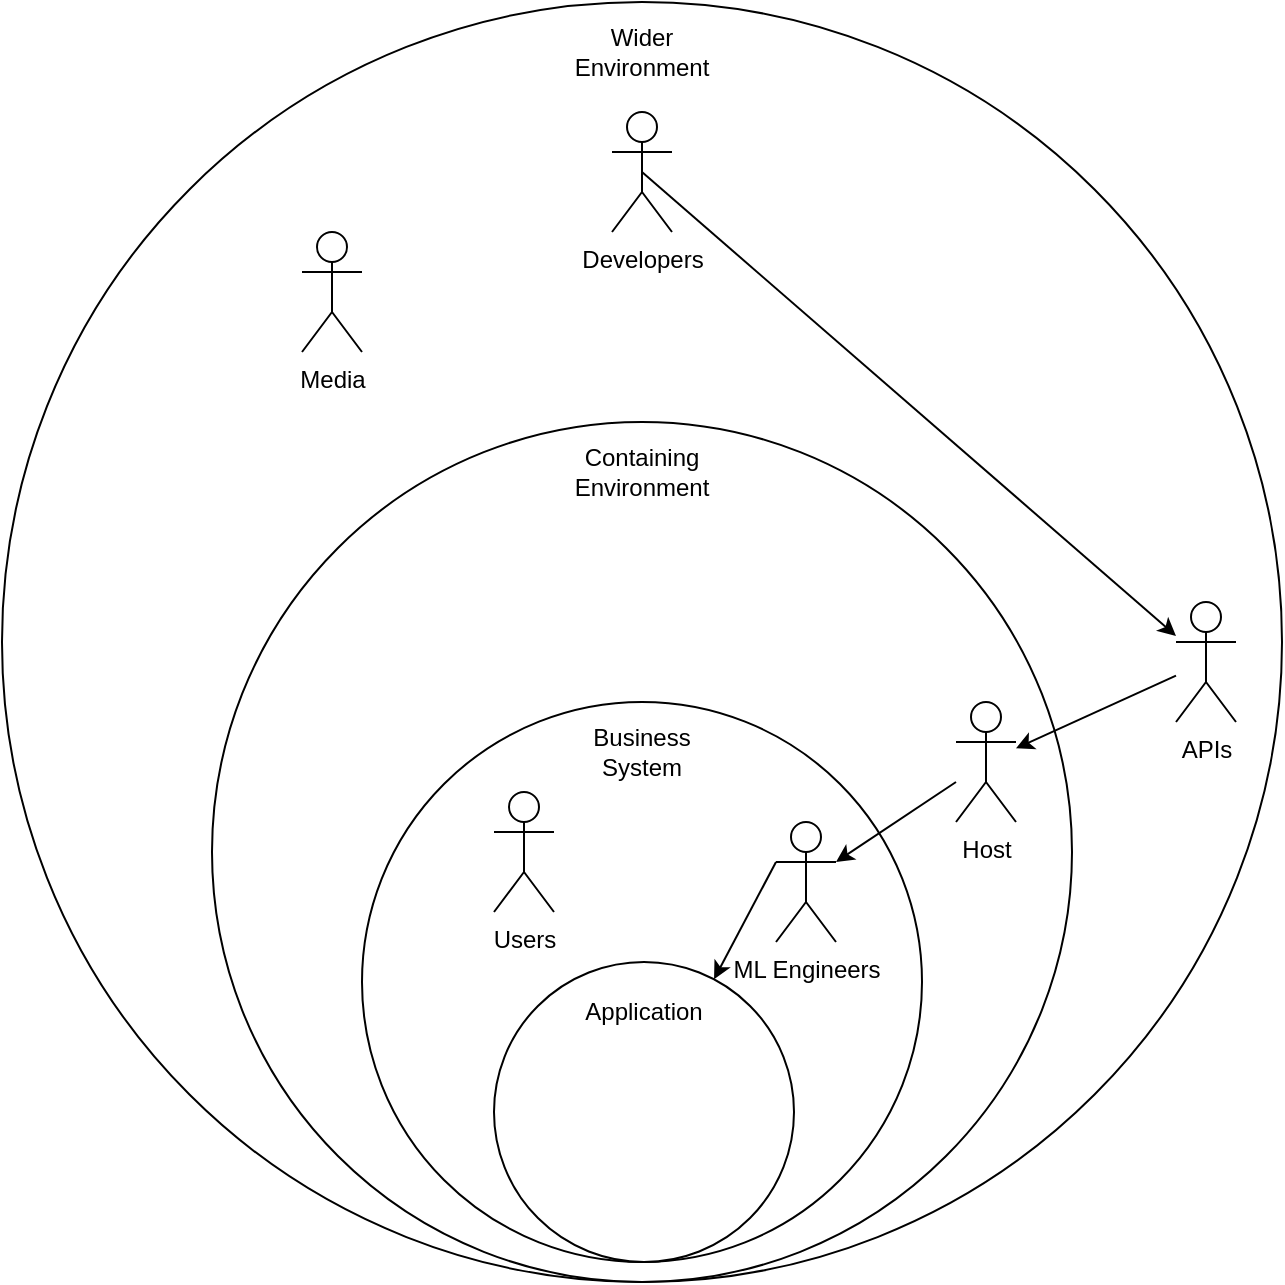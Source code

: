 <mxfile version="24.7.17">
  <diagram name="Page-1" id="rxwtWj-Q2O3zGkdB0jLB">
    <mxGraphModel dx="993" dy="699" grid="1" gridSize="10" guides="1" tooltips="1" connect="1" arrows="1" fold="1" page="1" pageScale="1" pageWidth="827" pageHeight="1169" math="0" shadow="0">
      <root>
        <mxCell id="0" />
        <mxCell id="1" parent="0" />
        <mxCell id="VTYTF7z3ZeiXhu9waDC9-24" value="" style="group" parent="1" vertex="1" connectable="0">
          <mxGeometry x="93" y="265" width="640" height="640" as="geometry" />
        </mxCell>
        <mxCell id="VTYTF7z3ZeiXhu9waDC9-20" value="&lt;div&gt;&lt;br&gt;&lt;/div&gt;&lt;div&gt;&lt;br&gt;&lt;/div&gt;" style="ellipse;whiteSpace=wrap;html=1;aspect=fixed;" parent="VTYTF7z3ZeiXhu9waDC9-24" vertex="1">
          <mxGeometry width="640" height="640" as="geometry" />
        </mxCell>
        <mxCell id="VTYTF7z3ZeiXhu9waDC9-21" value="" style="ellipse;whiteSpace=wrap;html=1;aspect=fixed;" parent="VTYTF7z3ZeiXhu9waDC9-24" vertex="1">
          <mxGeometry x="105" y="210" width="430" height="430" as="geometry" />
        </mxCell>
        <mxCell id="VTYTF7z3ZeiXhu9waDC9-22" value="" style="ellipse;whiteSpace=wrap;html=1;aspect=fixed;" parent="VTYTF7z3ZeiXhu9waDC9-24" vertex="1">
          <mxGeometry x="180" y="350" width="280" height="280" as="geometry" />
        </mxCell>
        <mxCell id="VTYTF7z3ZeiXhu9waDC9-23" value="" style="ellipse;whiteSpace=wrap;html=1;aspect=fixed;" parent="VTYTF7z3ZeiXhu9waDC9-24" vertex="1">
          <mxGeometry x="246" y="480" width="150" height="150" as="geometry" />
        </mxCell>
        <mxCell id="VTYTF7z3ZeiXhu9waDC9-25" value="Wider Environment" style="text;html=1;align=center;verticalAlign=middle;whiteSpace=wrap;rounded=0;" parent="VTYTF7z3ZeiXhu9waDC9-24" vertex="1">
          <mxGeometry x="290" y="10" width="60" height="30" as="geometry" />
        </mxCell>
        <mxCell id="VTYTF7z3ZeiXhu9waDC9-26" value="Containing Environment" style="text;html=1;align=center;verticalAlign=middle;whiteSpace=wrap;rounded=0;" parent="VTYTF7z3ZeiXhu9waDC9-24" vertex="1">
          <mxGeometry x="290" y="220" width="60" height="30" as="geometry" />
        </mxCell>
        <mxCell id="VTYTF7z3ZeiXhu9waDC9-27" value="Business System" style="text;html=1;align=center;verticalAlign=middle;whiteSpace=wrap;rounded=0;" parent="VTYTF7z3ZeiXhu9waDC9-24" vertex="1">
          <mxGeometry x="290" y="360" width="60" height="30" as="geometry" />
        </mxCell>
        <mxCell id="VTYTF7z3ZeiXhu9waDC9-28" value="Application" style="text;html=1;align=center;verticalAlign=middle;whiteSpace=wrap;rounded=0;" parent="VTYTF7z3ZeiXhu9waDC9-24" vertex="1">
          <mxGeometry x="291" y="490" width="60" height="30" as="geometry" />
        </mxCell>
        <mxCell id="JVi2U7ytH5L8ACPaXpNS-1" value="Users" style="shape=umlActor;verticalLabelPosition=bottom;verticalAlign=top;html=1;outlineConnect=0;" vertex="1" parent="VTYTF7z3ZeiXhu9waDC9-24">
          <mxGeometry x="246" y="395" width="30" height="60" as="geometry" />
        </mxCell>
        <mxCell id="JVi2U7ytH5L8ACPaXpNS-2" value="ML Engineers&lt;div&gt;&lt;br&gt;&lt;/div&gt;" style="shape=umlActor;verticalLabelPosition=bottom;verticalAlign=top;html=1;outlineConnect=0;" vertex="1" parent="VTYTF7z3ZeiXhu9waDC9-24">
          <mxGeometry x="387" y="410" width="30" height="60" as="geometry" />
        </mxCell>
        <mxCell id="JVi2U7ytH5L8ACPaXpNS-5" value="Media" style="shape=umlActor;verticalLabelPosition=bottom;verticalAlign=top;html=1;outlineConnect=0;" vertex="1" parent="VTYTF7z3ZeiXhu9waDC9-24">
          <mxGeometry x="150" y="115" width="30" height="60" as="geometry" />
        </mxCell>
        <mxCell id="JVi2U7ytH5L8ACPaXpNS-9" value="APIs" style="shape=umlActor;verticalLabelPosition=bottom;verticalAlign=top;html=1;outlineConnect=0;" vertex="1" parent="VTYTF7z3ZeiXhu9waDC9-24">
          <mxGeometry x="587" y="300" width="30" height="60" as="geometry" />
        </mxCell>
        <mxCell id="JVi2U7ytH5L8ACPaXpNS-10" value="Developers" style="shape=umlActor;verticalLabelPosition=bottom;verticalAlign=top;html=1;outlineConnect=0;" vertex="1" parent="VTYTF7z3ZeiXhu9waDC9-24">
          <mxGeometry x="305" y="55" width="30" height="60" as="geometry" />
        </mxCell>
        <mxCell id="JVi2U7ytH5L8ACPaXpNS-11" value="Host" style="shape=umlActor;verticalLabelPosition=bottom;verticalAlign=top;html=1;outlineConnect=0;" vertex="1" parent="VTYTF7z3ZeiXhu9waDC9-24">
          <mxGeometry x="477" y="350" width="30" height="60" as="geometry" />
        </mxCell>
        <mxCell id="JVi2U7ytH5L8ACPaXpNS-13" value="" style="endArrow=classic;html=1;rounded=0;" edge="1" parent="VTYTF7z3ZeiXhu9waDC9-24" source="JVi2U7ytH5L8ACPaXpNS-9" target="JVi2U7ytH5L8ACPaXpNS-11">
          <mxGeometry width="50" height="50" relative="1" as="geometry">
            <mxPoint x="367" y="375" as="sourcePoint" />
            <mxPoint x="417" y="325" as="targetPoint" />
          </mxGeometry>
        </mxCell>
        <mxCell id="JVi2U7ytH5L8ACPaXpNS-14" value="" style="endArrow=classic;html=1;rounded=0;exitX=0.5;exitY=0.5;exitDx=0;exitDy=0;exitPerimeter=0;" edge="1" parent="VTYTF7z3ZeiXhu9waDC9-24" source="JVi2U7ytH5L8ACPaXpNS-10" target="JVi2U7ytH5L8ACPaXpNS-9">
          <mxGeometry width="50" height="50" relative="1" as="geometry">
            <mxPoint x="367" y="375" as="sourcePoint" />
            <mxPoint x="417" y="325" as="targetPoint" />
          </mxGeometry>
        </mxCell>
        <mxCell id="JVi2U7ytH5L8ACPaXpNS-15" value="" style="endArrow=classic;html=1;rounded=0;" edge="1" parent="VTYTF7z3ZeiXhu9waDC9-24" source="JVi2U7ytH5L8ACPaXpNS-11" target="JVi2U7ytH5L8ACPaXpNS-2">
          <mxGeometry width="50" height="50" relative="1" as="geometry">
            <mxPoint x="367" y="375" as="sourcePoint" />
            <mxPoint x="417" y="325" as="targetPoint" />
          </mxGeometry>
        </mxCell>
        <mxCell id="JVi2U7ytH5L8ACPaXpNS-18" value="" style="endArrow=classic;html=1;rounded=0;exitX=0;exitY=0.333;exitDx=0;exitDy=0;exitPerimeter=0;" edge="1" parent="VTYTF7z3ZeiXhu9waDC9-24" source="JVi2U7ytH5L8ACPaXpNS-2" target="VTYTF7z3ZeiXhu9waDC9-23">
          <mxGeometry width="50" height="50" relative="1" as="geometry">
            <mxPoint x="367" y="375" as="sourcePoint" />
            <mxPoint x="417" y="325" as="targetPoint" />
          </mxGeometry>
        </mxCell>
      </root>
    </mxGraphModel>
  </diagram>
</mxfile>

